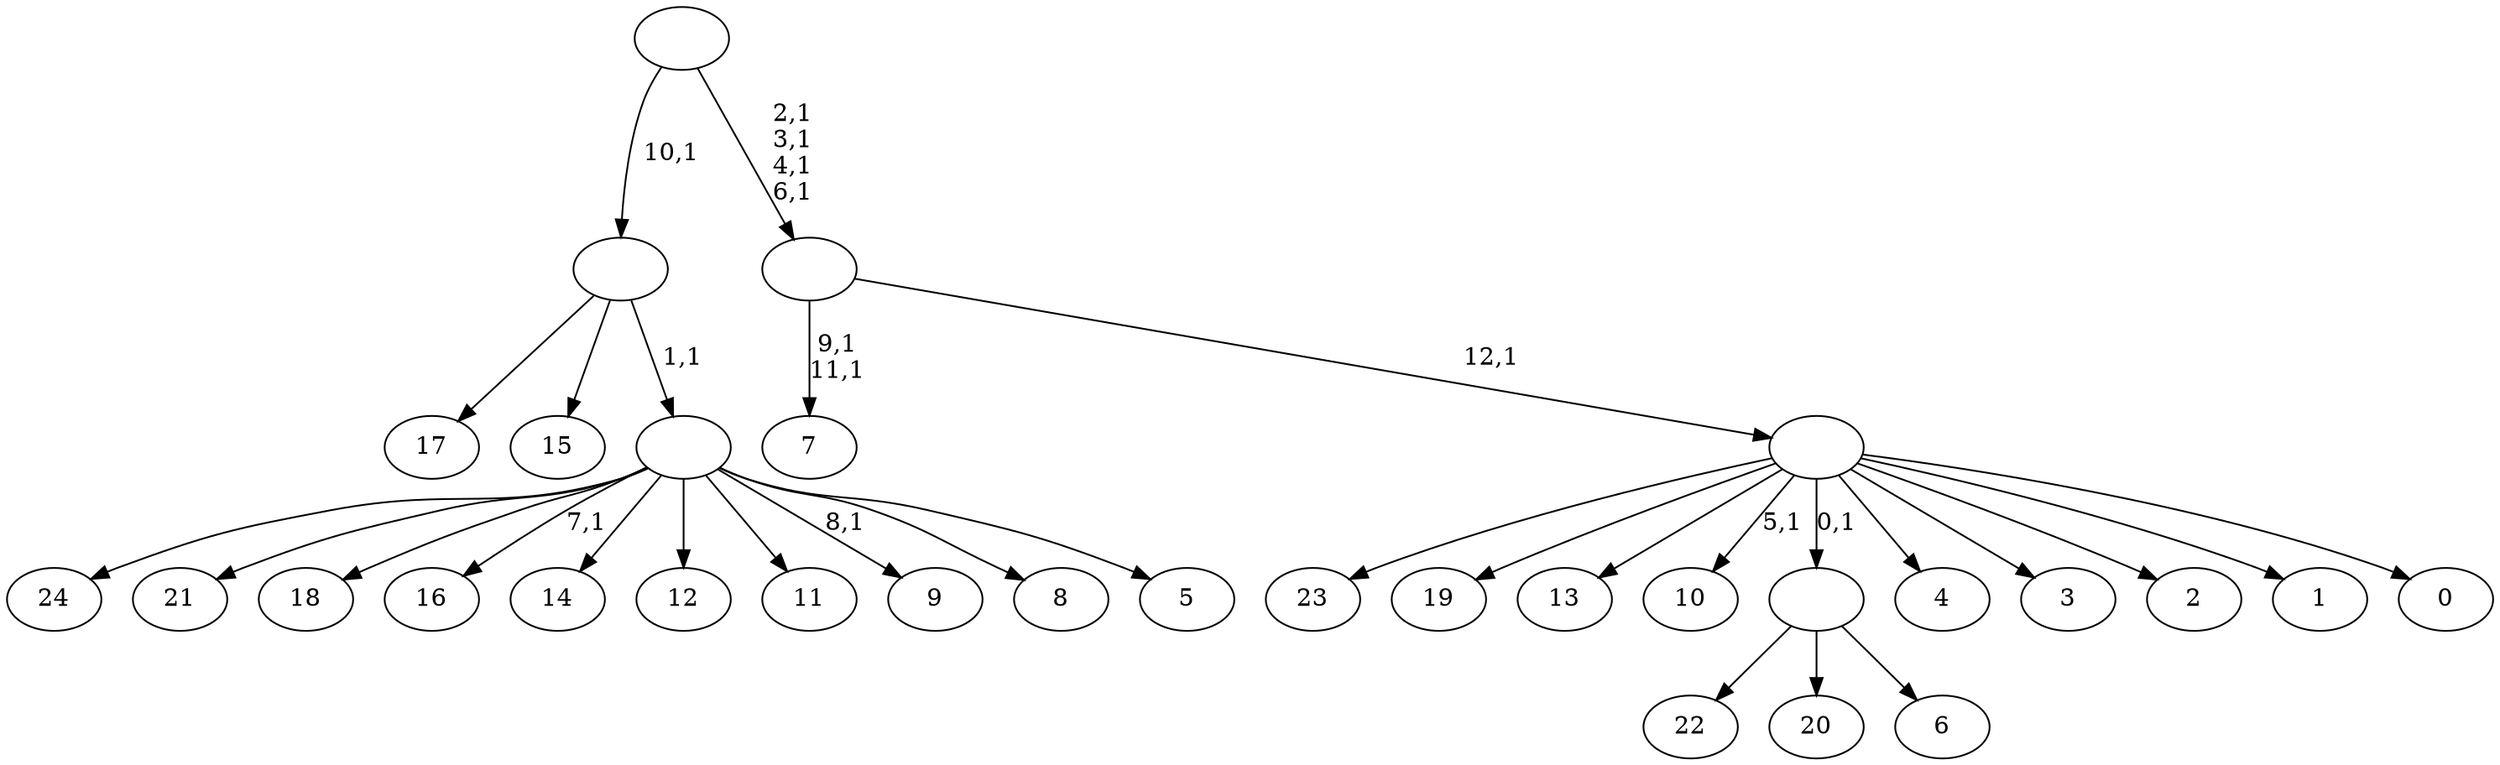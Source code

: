digraph T {
	38 [label="24"]
	37 [label="23"]
	36 [label="22"]
	35 [label="21"]
	34 [label="20"]
	33 [label="19"]
	32 [label="18"]
	31 [label="17"]
	30 [label="16"]
	28 [label="15"]
	27 [label="14"]
	26 [label="13"]
	25 [label="12"]
	24 [label="11"]
	23 [label="10"]
	21 [label="9"]
	19 [label="8"]
	18 [label="7"]
	15 [label="6"]
	14 [label=""]
	13 [label="5"]
	12 [label=""]
	11 [label=""]
	10 [label="4"]
	9 [label="3"]
	8 [label="2"]
	7 [label="1"]
	6 [label="0"]
	5 [label=""]
	4 [label=""]
	0 [label=""]
	14 -> 36 [label=""]
	14 -> 34 [label=""]
	14 -> 15 [label=""]
	12 -> 21 [label="8,1"]
	12 -> 30 [label="7,1"]
	12 -> 38 [label=""]
	12 -> 35 [label=""]
	12 -> 32 [label=""]
	12 -> 27 [label=""]
	12 -> 25 [label=""]
	12 -> 24 [label=""]
	12 -> 19 [label=""]
	12 -> 13 [label=""]
	11 -> 31 [label=""]
	11 -> 28 [label=""]
	11 -> 12 [label="1,1"]
	5 -> 23 [label="5,1"]
	5 -> 37 [label=""]
	5 -> 33 [label=""]
	5 -> 26 [label=""]
	5 -> 14 [label="0,1"]
	5 -> 10 [label=""]
	5 -> 9 [label=""]
	5 -> 8 [label=""]
	5 -> 7 [label=""]
	5 -> 6 [label=""]
	4 -> 18 [label="9,1\n11,1"]
	4 -> 5 [label="12,1"]
	0 -> 4 [label="2,1\n3,1\n4,1\n6,1"]
	0 -> 11 [label="10,1"]
}
